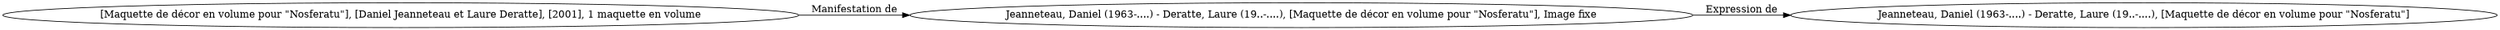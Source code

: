 // Notice UMLRM0138
digraph UMLRM0138 {
	rankdir=LR
	size="20,20"
	UMLRM0138 [label="Jeanneteau, Daniel (1963-....) - Deratte, Laure (19..-....), [Maquette de décor en volume pour \"Nosferatu\"]"]
	UMLRM0139 [label="Jeanneteau, Daniel (1963-....) - Deratte, Laure (19..-....), [Maquette de décor en volume pour \"Nosferatu\"], Image fixe"]
	UMLRM0139 -> UMLRM0138 [label="Expression de"]
	UMLRM0140 [label="[Maquette de décor en volume pour \"Nosferatu\"], [Daniel Jeanneteau et Laure Deratte], [2001], 1 maquette en volume"]
	UMLRM0140 -> UMLRM0139 [label="Manifestation de"]
}
